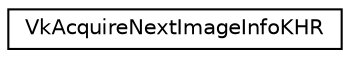 digraph "Graphical Class Hierarchy"
{
 // LATEX_PDF_SIZE
  edge [fontname="Helvetica",fontsize="10",labelfontname="Helvetica",labelfontsize="10"];
  node [fontname="Helvetica",fontsize="10",shape=record];
  rankdir="LR";
  Node0 [label="VkAcquireNextImageInfoKHR",height=0.2,width=0.4,color="black", fillcolor="white", style="filled",URL="$structVkAcquireNextImageInfoKHR.html",tooltip=" "];
}

